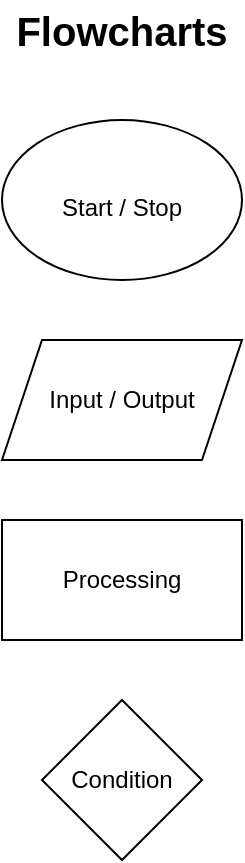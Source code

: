 <mxfile version="19.0.3" type="device"><diagram id="KZqqOM9GKos5IDpAOmYz" name="Page-1"><mxGraphModel dx="946" dy="589" grid="1" gridSize="10" guides="1" tooltips="1" connect="1" arrows="1" fold="1" page="1" pageScale="1" pageWidth="850" pageHeight="1100" math="0" shadow="0"><root><mxCell id="0"/><mxCell id="1" parent="0"/><mxCell id="oIIZpiRWX01upmKNqUiC-1" value="&lt;font size=&quot;1&quot; style=&quot;&quot;&gt;&lt;b style=&quot;font-size: 20px;&quot;&gt;Flowcharts&lt;/b&gt;&lt;/font&gt;" style="text;html=1;strokeColor=none;fillColor=none;align=center;verticalAlign=middle;whiteSpace=wrap;rounded=0;" vertex="1" parent="1"><mxGeometry x="160" y="70" width="60" height="30" as="geometry"/></mxCell><mxCell id="oIIZpiRWX01upmKNqUiC-2" value="&lt;font style=&quot;font-size: 12px;&quot;&gt;Start / Stop&lt;br&gt;&lt;/font&gt;" style="ellipse;whiteSpace=wrap;html=1;fontSize=20;" vertex="1" parent="1"><mxGeometry x="130" y="130" width="120" height="80" as="geometry"/></mxCell><mxCell id="oIIZpiRWX01upmKNqUiC-3" value="Input / Output" style="shape=parallelogram;perimeter=parallelogramPerimeter;whiteSpace=wrap;html=1;fixedSize=1;fontSize=12;" vertex="1" parent="1"><mxGeometry x="130" y="240" width="120" height="60" as="geometry"/></mxCell><mxCell id="oIIZpiRWX01upmKNqUiC-4" value="Processing" style="rounded=0;whiteSpace=wrap;html=1;fontSize=12;" vertex="1" parent="1"><mxGeometry x="130" y="330" width="120" height="60" as="geometry"/></mxCell><mxCell id="oIIZpiRWX01upmKNqUiC-5" value="Condition" style="rhombus;whiteSpace=wrap;html=1;fontSize=12;" vertex="1" parent="1"><mxGeometry x="150" y="420" width="80" height="80" as="geometry"/></mxCell></root></mxGraphModel></diagram></mxfile>